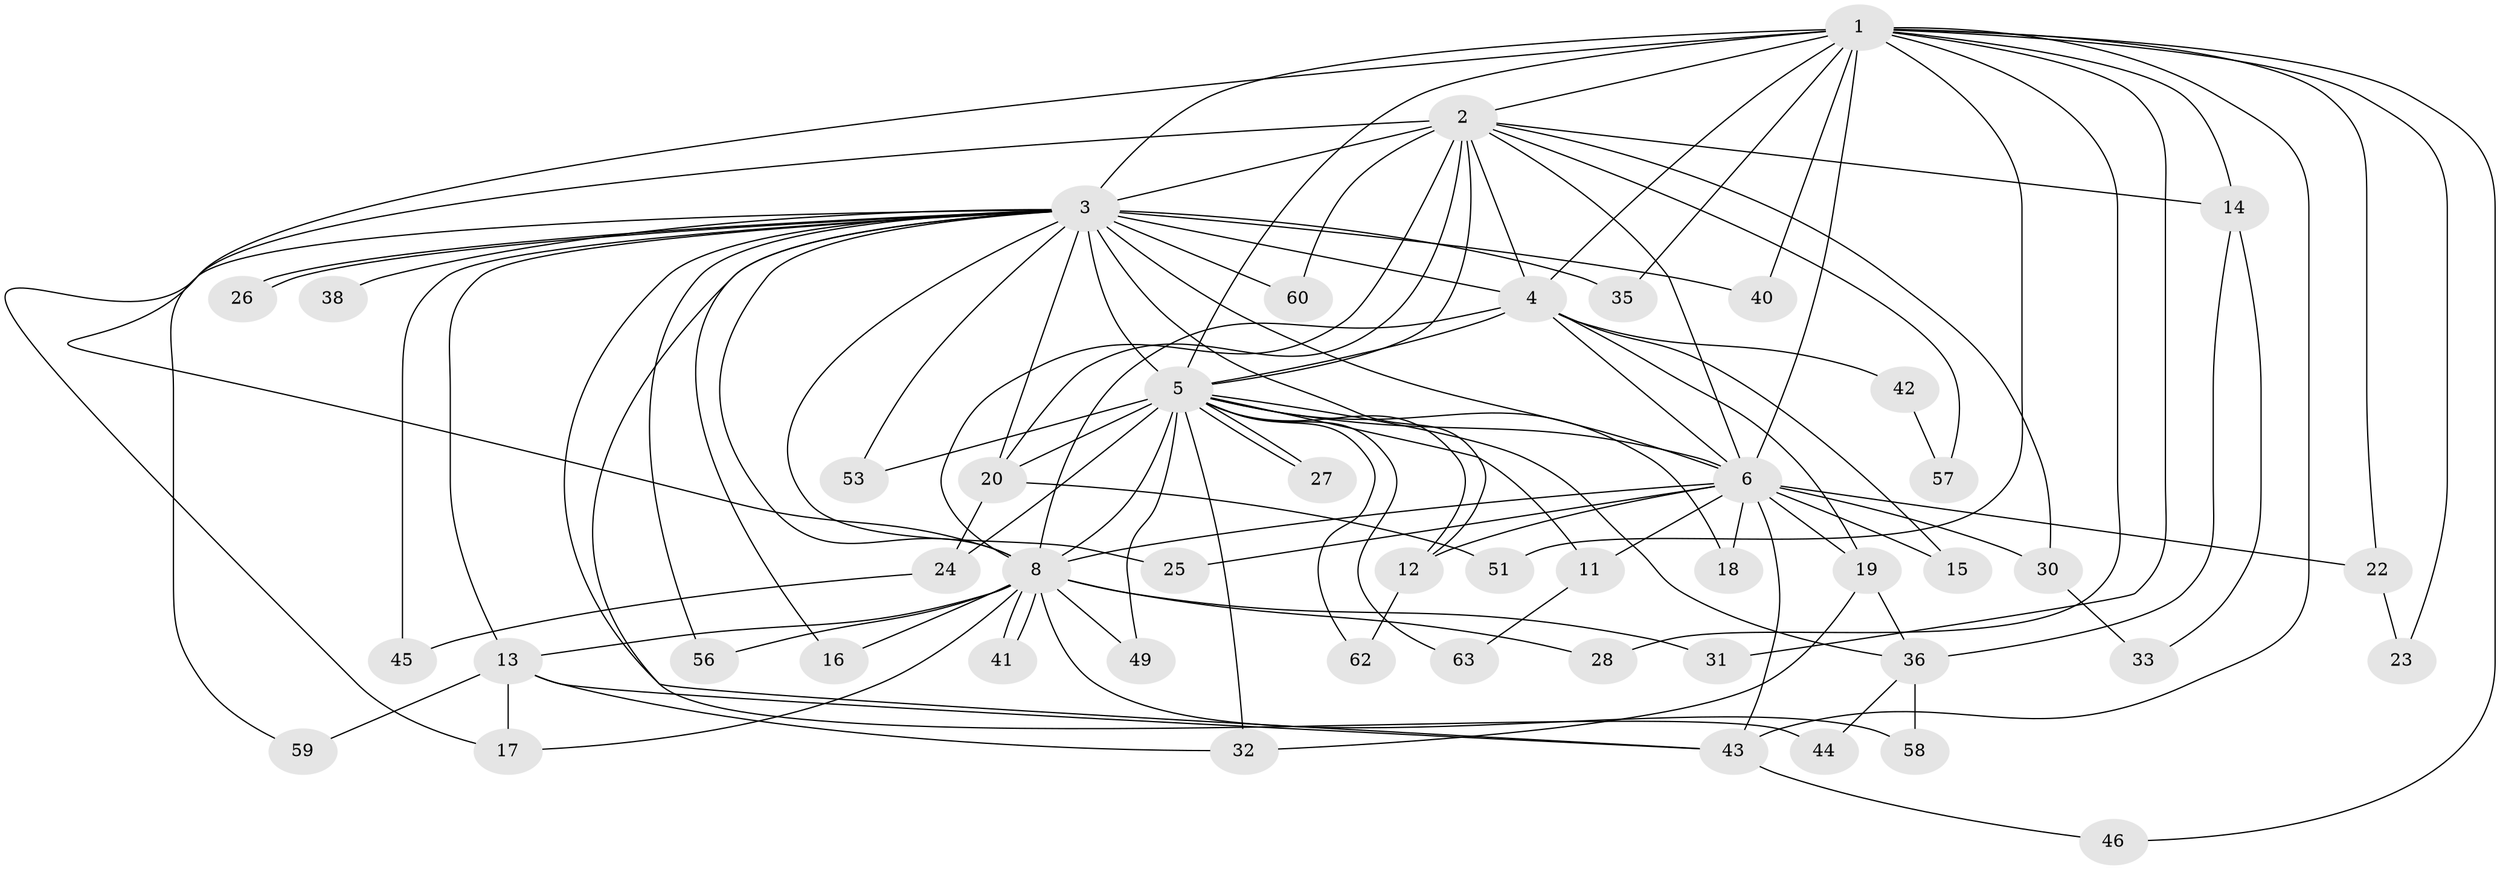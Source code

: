 // original degree distribution, {17: 0.047619047619047616, 22: 0.015873015873015872, 13: 0.031746031746031744, 16: 0.015873015873015872, 14: 0.015873015873015872, 21: 0.015873015873015872, 15: 0.015873015873015872, 3: 0.25396825396825395, 6: 0.015873015873015872, 4: 0.06349206349206349, 2: 0.49206349206349204, 5: 0.015873015873015872}
// Generated by graph-tools (version 1.1) at 2025/41/03/06/25 10:41:42]
// undirected, 48 vertices, 108 edges
graph export_dot {
graph [start="1"]
  node [color=gray90,style=filled];
  1 [super="+21"];
  2 [super="+34"];
  3 [super="+9"];
  4 [super="+39"];
  5 [super="+10"];
  6 [super="+7"];
  8 [super="+55"];
  11;
  12 [super="+61"];
  13 [super="+54"];
  14;
  15;
  16;
  17 [super="+50"];
  18;
  19 [super="+37"];
  20 [super="+29"];
  22;
  23;
  24 [super="+47"];
  25;
  26;
  27;
  28;
  30;
  31;
  32;
  33;
  35;
  36 [super="+52"];
  38;
  40;
  41;
  42;
  43 [super="+48"];
  44;
  45;
  46;
  49;
  51;
  53;
  56;
  57;
  58;
  59;
  60;
  62;
  63;
  1 -- 2;
  1 -- 3 [weight=3];
  1 -- 4;
  1 -- 5 [weight=2];
  1 -- 6 [weight=2];
  1 -- 8;
  1 -- 14;
  1 -- 22;
  1 -- 23;
  1 -- 31;
  1 -- 40;
  1 -- 43;
  1 -- 46;
  1 -- 51;
  1 -- 35;
  1 -- 28;
  2 -- 3 [weight=3];
  2 -- 4;
  2 -- 5 [weight=2];
  2 -- 6 [weight=2];
  2 -- 8 [weight=2];
  2 -- 14;
  2 -- 20;
  2 -- 30;
  2 -- 57;
  2 -- 60;
  2 -- 17;
  3 -- 4 [weight=2];
  3 -- 5 [weight=4];
  3 -- 6 [weight=4];
  3 -- 8 [weight=2];
  3 -- 12;
  3 -- 13;
  3 -- 25;
  3 -- 26;
  3 -- 26;
  3 -- 35;
  3 -- 38 [weight=2];
  3 -- 43;
  3 -- 44;
  3 -- 45 [weight=2];
  3 -- 53;
  3 -- 59;
  3 -- 40;
  3 -- 16;
  3 -- 56;
  3 -- 60;
  3 -- 20;
  4 -- 5 [weight=2];
  4 -- 6 [weight=2];
  4 -- 8 [weight=2];
  4 -- 15;
  4 -- 19;
  4 -- 42 [weight=2];
  5 -- 6 [weight=4];
  5 -- 8 [weight=2];
  5 -- 11;
  5 -- 20;
  5 -- 27;
  5 -- 27;
  5 -- 32;
  5 -- 49;
  5 -- 63;
  5 -- 36;
  5 -- 18;
  5 -- 53;
  5 -- 24;
  5 -- 62;
  5 -- 12;
  6 -- 8 [weight=2];
  6 -- 11;
  6 -- 15;
  6 -- 19;
  6 -- 25;
  6 -- 30;
  6 -- 12;
  6 -- 18;
  6 -- 22;
  6 -- 43;
  8 -- 13;
  8 -- 16;
  8 -- 17;
  8 -- 28;
  8 -- 31;
  8 -- 41;
  8 -- 41;
  8 -- 49;
  8 -- 56;
  8 -- 58;
  11 -- 63;
  12 -- 62;
  13 -- 17;
  13 -- 32;
  13 -- 59;
  13 -- 43;
  14 -- 33;
  14 -- 36;
  19 -- 32;
  19 -- 36;
  20 -- 24;
  20 -- 51;
  22 -- 23;
  24 -- 45;
  30 -- 33;
  36 -- 44;
  36 -- 58;
  42 -- 57;
  43 -- 46;
}

